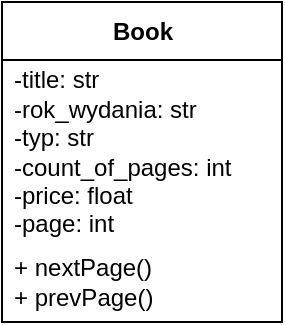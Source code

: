 <mxfile>
    <diagram id="kFhA9zWCxK4EllIaXnBS" name="Страница 1">
        <mxGraphModel dx="390" dy="237" grid="1" gridSize="10" guides="1" tooltips="1" connect="1" arrows="1" fold="1" page="1" pageScale="1" pageWidth="827" pageHeight="1169" math="0" shadow="0">
            <root>
                <mxCell id="0"/>
                <mxCell id="1" parent="0"/>
                <mxCell id="2" value="Book" style="swimlane;fontStyle=1;align=center;verticalAlign=middle;childLayout=stackLayout;horizontal=1;startSize=29;horizontalStack=0;resizeParent=1;resizeParentMax=0;resizeLast=0;collapsible=0;marginBottom=0;html=1;" vertex="1" parent="1">
                    <mxGeometry x="320" y="150" width="140" height="160" as="geometry"/>
                </mxCell>
                <mxCell id="3" value="-title: str&lt;br&gt;-rok_wydania: str&lt;br&gt;-typ: str&lt;br&gt;-count_of_pages: int&lt;br&gt;-price: float&lt;br&gt;-page: int" style="text;html=1;strokeColor=none;fillColor=none;align=left;verticalAlign=middle;spacingLeft=4;spacingRight=4;overflow=hidden;rotatable=0;points=[[0,0.5],[1,0.5]];portConstraint=eastwest;" vertex="1" parent="2">
                    <mxGeometry y="29" width="140" height="91" as="geometry"/>
                </mxCell>
                <mxCell id="4" value="+ nextPage()&lt;br&gt;+ prevPage()" style="text;html=1;strokeColor=none;fillColor=none;align=left;verticalAlign=middle;spacingLeft=4;spacingRight=4;overflow=hidden;rotatable=0;points=[[0,0.5],[1,0.5]];portConstraint=eastwest;" vertex="1" parent="2">
                    <mxGeometry y="120" width="140" height="40" as="geometry"/>
                </mxCell>
            </root>
        </mxGraphModel>
    </diagram>
</mxfile>